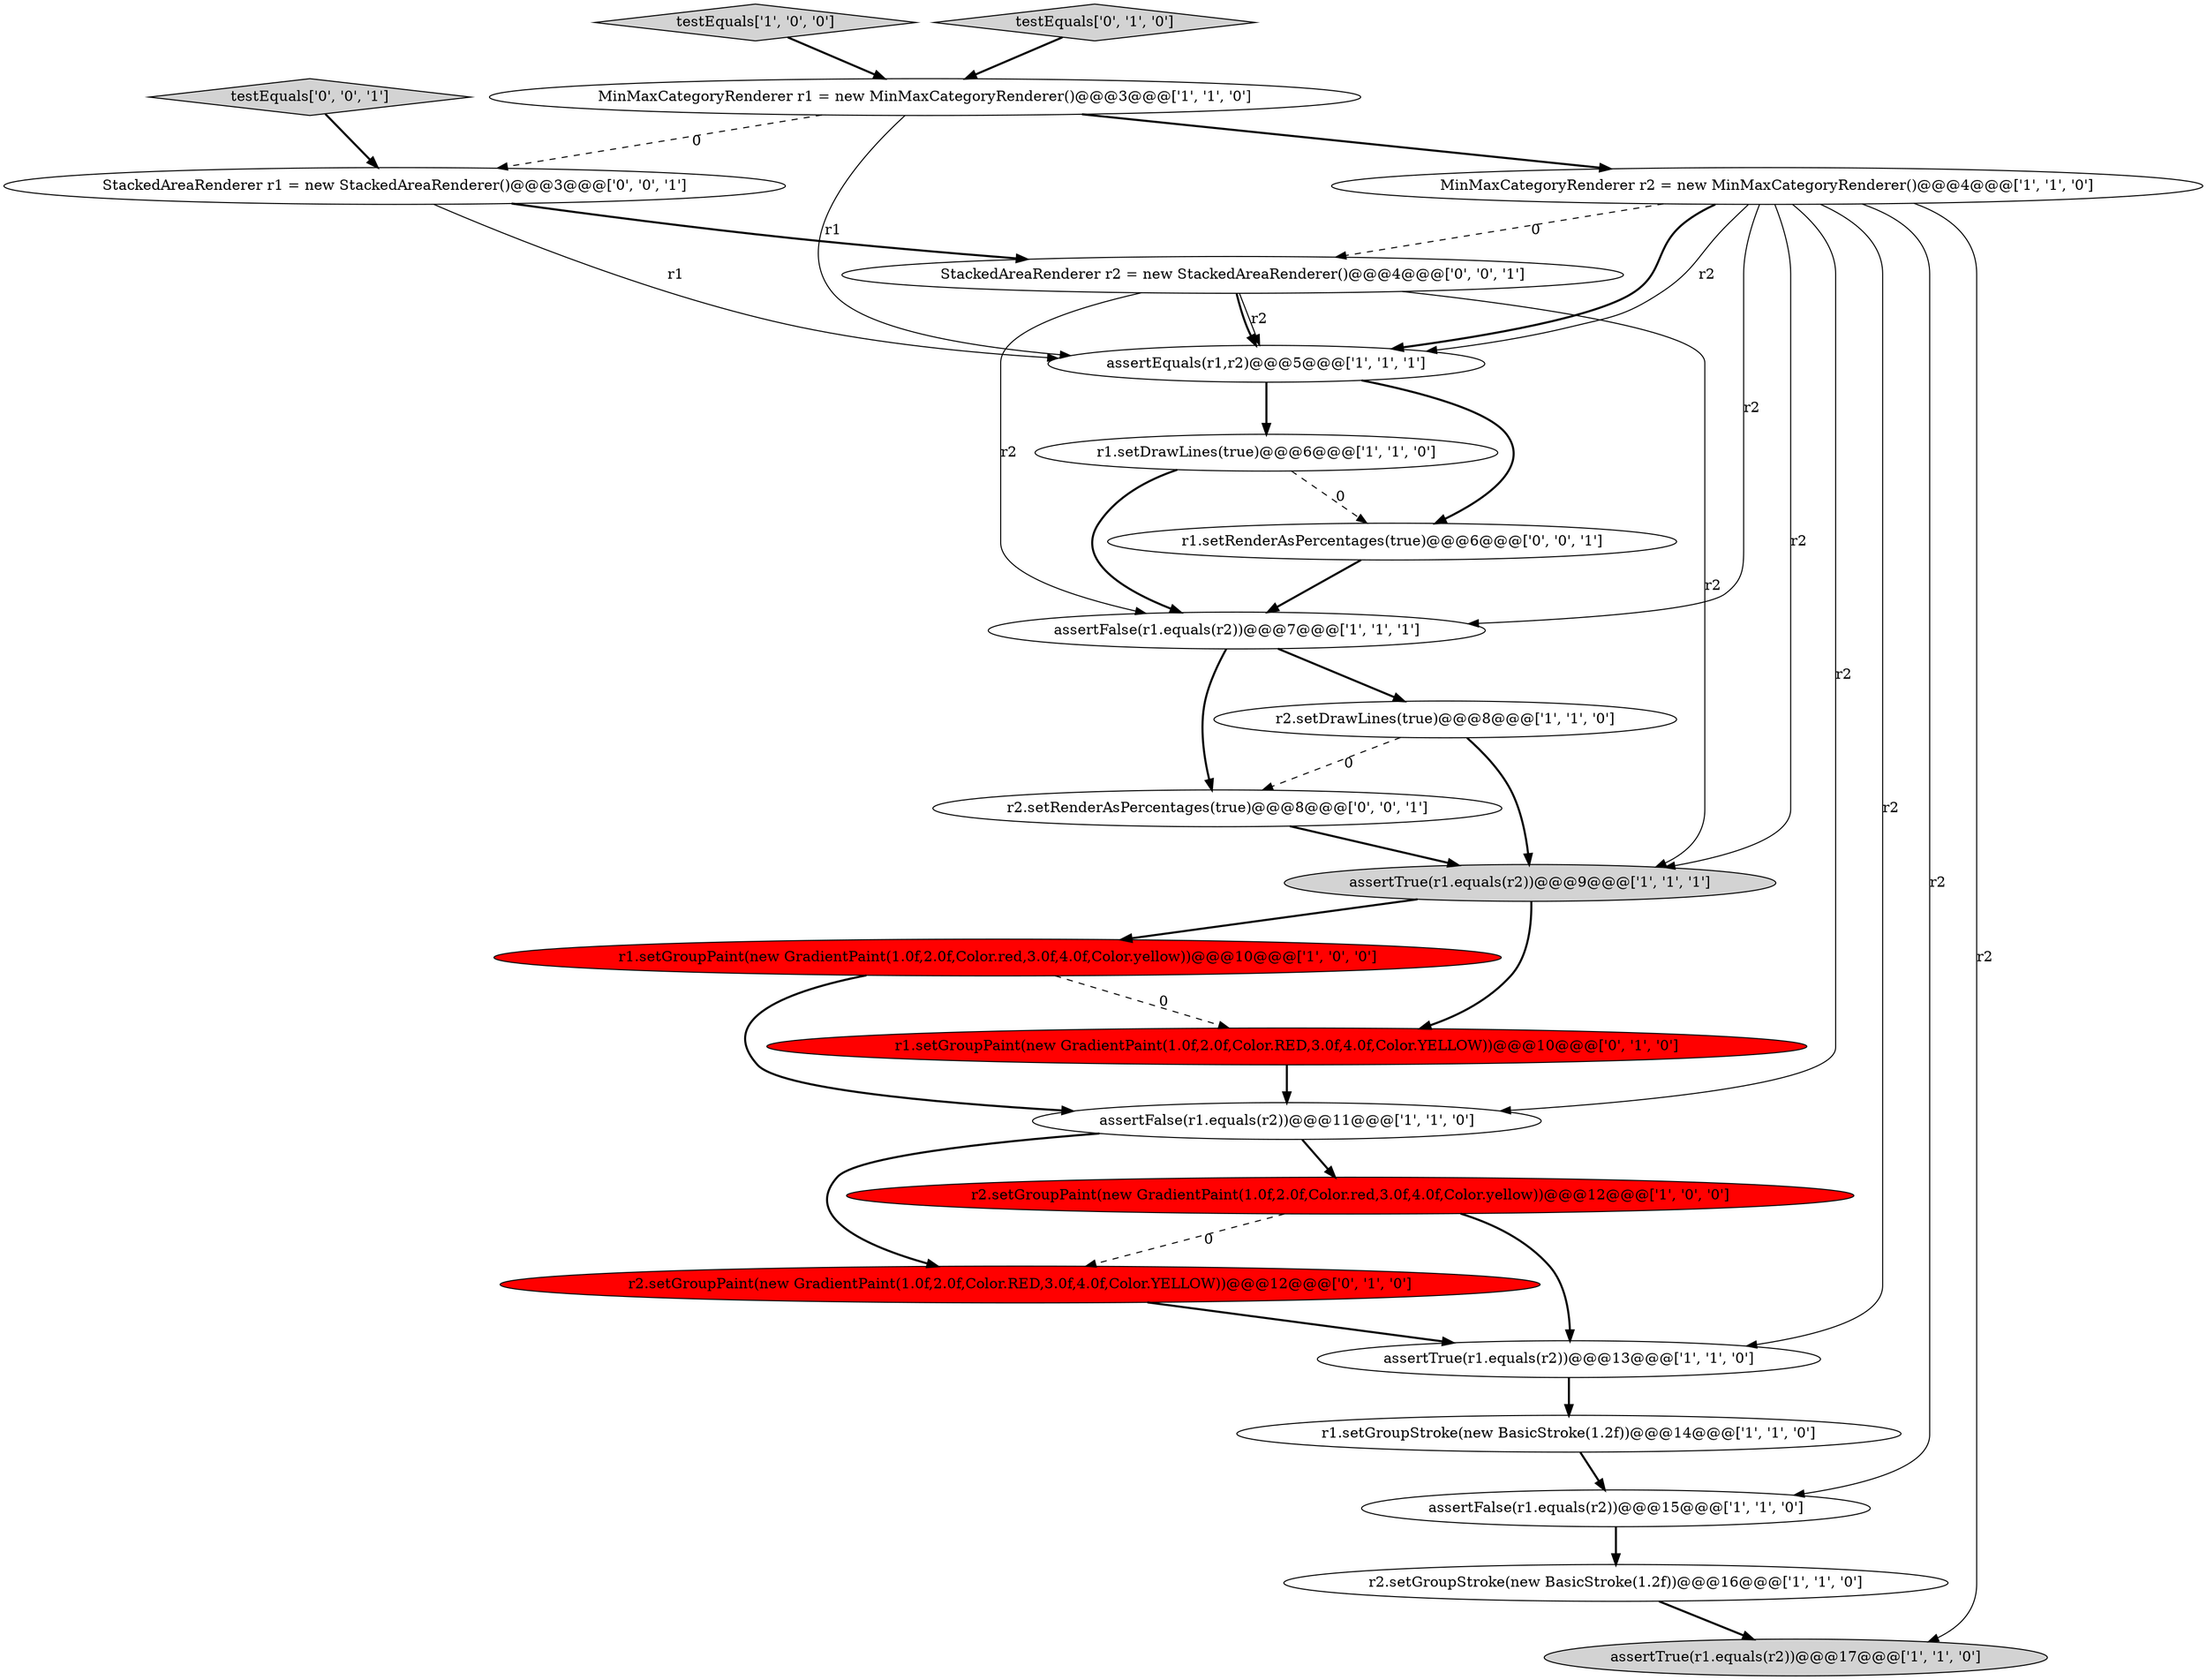 digraph {
11 [style = filled, label = "testEquals['1', '0', '0']", fillcolor = lightgray, shape = diamond image = "AAA0AAABBB1BBB"];
12 [style = filled, label = "r1.setGroupPaint(new GradientPaint(1.0f,2.0f,Color.red,3.0f,4.0f,Color.yellow))@@@10@@@['1', '0', '0']", fillcolor = red, shape = ellipse image = "AAA1AAABBB1BBB"];
13 [style = filled, label = "r1.setDrawLines(true)@@@6@@@['1', '1', '0']", fillcolor = white, shape = ellipse image = "AAA0AAABBB1BBB"];
21 [style = filled, label = "testEquals['0', '0', '1']", fillcolor = lightgray, shape = diamond image = "AAA0AAABBB3BBB"];
8 [style = filled, label = "assertTrue(r1.equals(r2))@@@13@@@['1', '1', '0']", fillcolor = white, shape = ellipse image = "AAA0AAABBB1BBB"];
7 [style = filled, label = "MinMaxCategoryRenderer r1 = new MinMaxCategoryRenderer()@@@3@@@['1', '1', '0']", fillcolor = white, shape = ellipse image = "AAA0AAABBB1BBB"];
4 [style = filled, label = "assertFalse(r1.equals(r2))@@@7@@@['1', '1', '1']", fillcolor = white, shape = ellipse image = "AAA0AAABBB1BBB"];
17 [style = filled, label = "r2.setGroupPaint(new GradientPaint(1.0f,2.0f,Color.RED,3.0f,4.0f,Color.YELLOW))@@@12@@@['0', '1', '0']", fillcolor = red, shape = ellipse image = "AAA1AAABBB2BBB"];
22 [style = filled, label = "StackedAreaRenderer r1 = new StackedAreaRenderer()@@@3@@@['0', '0', '1']", fillcolor = white, shape = ellipse image = "AAA0AAABBB3BBB"];
16 [style = filled, label = "r1.setGroupPaint(new GradientPaint(1.0f,2.0f,Color.RED,3.0f,4.0f,Color.YELLOW))@@@10@@@['0', '1', '0']", fillcolor = red, shape = ellipse image = "AAA1AAABBB2BBB"];
19 [style = filled, label = "r2.setRenderAsPercentages(true)@@@8@@@['0', '0', '1']", fillcolor = white, shape = ellipse image = "AAA0AAABBB3BBB"];
23 [style = filled, label = "r1.setRenderAsPercentages(true)@@@6@@@['0', '0', '1']", fillcolor = white, shape = ellipse image = "AAA0AAABBB3BBB"];
5 [style = filled, label = "assertTrue(r1.equals(r2))@@@9@@@['1', '1', '1']", fillcolor = lightgray, shape = ellipse image = "AAA0AAABBB1BBB"];
3 [style = filled, label = "assertEquals(r1,r2)@@@5@@@['1', '1', '1']", fillcolor = white, shape = ellipse image = "AAA0AAABBB1BBB"];
2 [style = filled, label = "MinMaxCategoryRenderer r2 = new MinMaxCategoryRenderer()@@@4@@@['1', '1', '0']", fillcolor = white, shape = ellipse image = "AAA0AAABBB1BBB"];
9 [style = filled, label = "assertFalse(r1.equals(r2))@@@11@@@['1', '1', '0']", fillcolor = white, shape = ellipse image = "AAA0AAABBB1BBB"];
1 [style = filled, label = "r2.setGroupStroke(new BasicStroke(1.2f))@@@16@@@['1', '1', '0']", fillcolor = white, shape = ellipse image = "AAA0AAABBB1BBB"];
0 [style = filled, label = "r2.setGroupPaint(new GradientPaint(1.0f,2.0f,Color.red,3.0f,4.0f,Color.yellow))@@@12@@@['1', '0', '0']", fillcolor = red, shape = ellipse image = "AAA1AAABBB1BBB"];
6 [style = filled, label = "assertTrue(r1.equals(r2))@@@17@@@['1', '1', '0']", fillcolor = lightgray, shape = ellipse image = "AAA0AAABBB1BBB"];
10 [style = filled, label = "r1.setGroupStroke(new BasicStroke(1.2f))@@@14@@@['1', '1', '0']", fillcolor = white, shape = ellipse image = "AAA0AAABBB1BBB"];
15 [style = filled, label = "r2.setDrawLines(true)@@@8@@@['1', '1', '0']", fillcolor = white, shape = ellipse image = "AAA0AAABBB1BBB"];
20 [style = filled, label = "StackedAreaRenderer r2 = new StackedAreaRenderer()@@@4@@@['0', '0', '1']", fillcolor = white, shape = ellipse image = "AAA0AAABBB3BBB"];
18 [style = filled, label = "testEquals['0', '1', '0']", fillcolor = lightgray, shape = diamond image = "AAA0AAABBB2BBB"];
14 [style = filled, label = "assertFalse(r1.equals(r2))@@@15@@@['1', '1', '0']", fillcolor = white, shape = ellipse image = "AAA0AAABBB1BBB"];
2->8 [style = solid, label="r2"];
20->3 [style = solid, label="r2"];
17->8 [style = bold, label=""];
8->10 [style = bold, label=""];
2->20 [style = dashed, label="0"];
9->0 [style = bold, label=""];
22->3 [style = solid, label="r1"];
10->14 [style = bold, label=""];
12->16 [style = dashed, label="0"];
20->4 [style = solid, label="r2"];
2->3 [style = bold, label=""];
20->5 [style = solid, label="r2"];
4->15 [style = bold, label=""];
4->19 [style = bold, label=""];
2->9 [style = solid, label="r2"];
23->4 [style = bold, label=""];
2->4 [style = solid, label="r2"];
9->17 [style = bold, label=""];
20->3 [style = bold, label=""];
15->19 [style = dashed, label="0"];
2->3 [style = solid, label="r2"];
12->9 [style = bold, label=""];
7->3 [style = solid, label="r1"];
2->5 [style = solid, label="r2"];
2->6 [style = solid, label="r2"];
0->17 [style = dashed, label="0"];
13->23 [style = dashed, label="0"];
15->5 [style = bold, label=""];
14->1 [style = bold, label=""];
5->16 [style = bold, label=""];
19->5 [style = bold, label=""];
3->23 [style = bold, label=""];
1->6 [style = bold, label=""];
22->20 [style = bold, label=""];
5->12 [style = bold, label=""];
21->22 [style = bold, label=""];
7->2 [style = bold, label=""];
0->8 [style = bold, label=""];
3->13 [style = bold, label=""];
18->7 [style = bold, label=""];
7->22 [style = dashed, label="0"];
16->9 [style = bold, label=""];
11->7 [style = bold, label=""];
2->14 [style = solid, label="r2"];
13->4 [style = bold, label=""];
}
